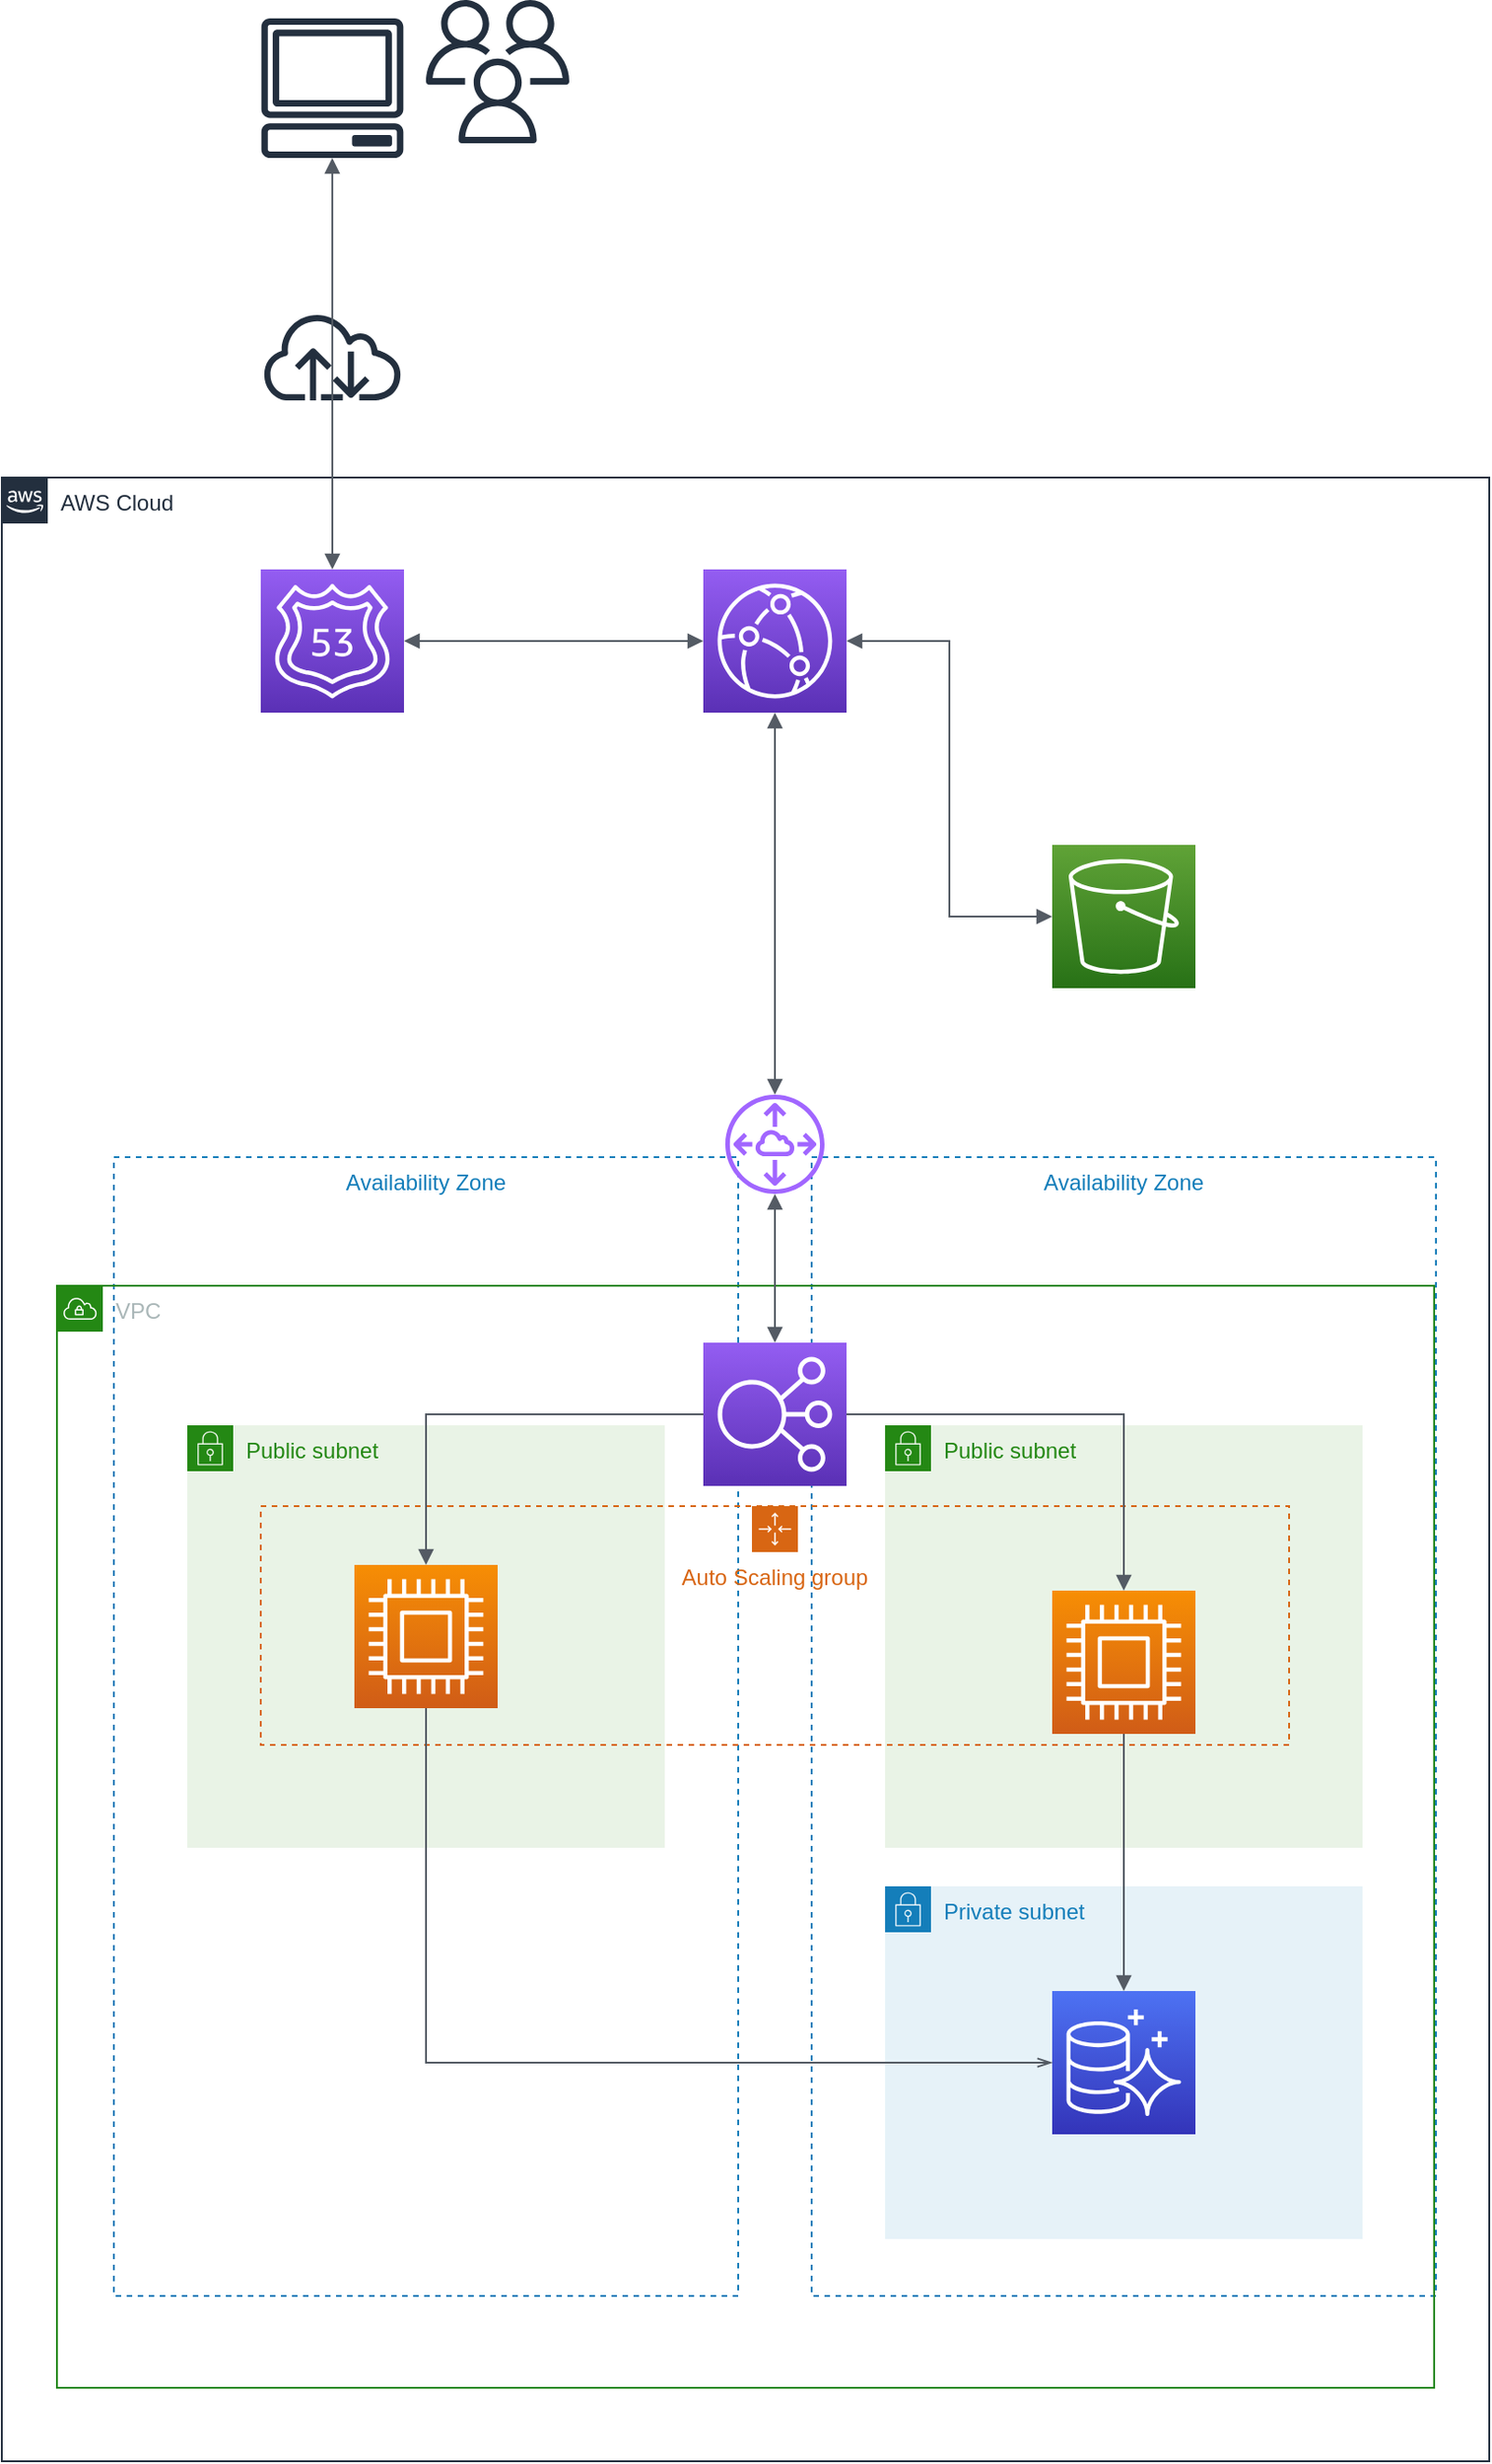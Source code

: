<mxfile version="15.5.9" type="github"><diagram id="sPZR_G8OKAHno7srQGCF" name="Page-1"><mxGraphModel dx="1787" dy="2365" grid="1" gridSize="10" guides="1" tooltips="1" connect="1" arrows="1" fold="1" page="1" pageScale="1" pageWidth="827" pageHeight="1169" math="0" shadow="0"><root><mxCell id="0"/><mxCell id="1" parent="0"/><mxCell id="6S3aFsnTeGh99FKNpcGe-6" value="Availability Zone" style="fillColor=none;strokeColor=#147EBA;dashed=1;verticalAlign=top;fontStyle=0;fontColor=#147EBA;" vertex="1" parent="1"><mxGeometry x="70" y="310" width="340" height="620" as="geometry"/></mxCell><mxCell id="6S3aFsnTeGh99FKNpcGe-1" value="AWS Cloud" style="points=[[0,0],[0.25,0],[0.5,0],[0.75,0],[1,0],[1,0.25],[1,0.5],[1,0.75],[1,1],[0.75,1],[0.5,1],[0.25,1],[0,1],[0,0.75],[0,0.5],[0,0.25]];outlineConnect=0;gradientColor=none;html=1;whiteSpace=wrap;fontSize=12;fontStyle=0;shape=mxgraph.aws4.group;grIcon=mxgraph.aws4.group_aws_cloud_alt;strokeColor=#232F3E;fillColor=none;verticalAlign=top;align=left;spacingLeft=30;fontColor=#232F3E;dashed=0;" vertex="1" parent="1"><mxGeometry x="9" y="-60" width="810" height="1080" as="geometry"/></mxCell><mxCell id="6S3aFsnTeGh99FKNpcGe-10" value="Availability Zone" style="fillColor=none;strokeColor=#147EBA;dashed=1;verticalAlign=top;fontStyle=0;fontColor=#147EBA;" vertex="1" parent="1"><mxGeometry x="450" y="310" width="340" height="620" as="geometry"/></mxCell><mxCell id="6S3aFsnTeGh99FKNpcGe-7" value="VPC" style="points=[[0,0],[0.25,0],[0.5,0],[0.75,0],[1,0],[1,0.25],[1,0.5],[1,0.75],[1,1],[0.75,1],[0.5,1],[0.25,1],[0,1],[0,0.75],[0,0.5],[0,0.25]];outlineConnect=0;gradientColor=none;html=1;whiteSpace=wrap;fontSize=12;fontStyle=0;shape=mxgraph.aws4.group;grIcon=mxgraph.aws4.group_vpc;strokeColor=#248814;fillColor=none;verticalAlign=top;align=left;spacingLeft=30;fontColor=#AAB7B8;dashed=0;" vertex="1" parent="1"><mxGeometry x="39" y="380" width="750" height="600" as="geometry"/></mxCell><mxCell id="6S3aFsnTeGh99FKNpcGe-13" value="Public subnet" style="points=[[0,0],[0.25,0],[0.5,0],[0.75,0],[1,0],[1,0.25],[1,0.5],[1,0.75],[1,1],[0.75,1],[0.5,1],[0.25,1],[0,1],[0,0.75],[0,0.5],[0,0.25]];outlineConnect=0;gradientColor=none;html=1;whiteSpace=wrap;fontSize=12;fontStyle=0;shape=mxgraph.aws4.group;grIcon=mxgraph.aws4.group_security_group;grStroke=0;strokeColor=#248814;fillColor=#E9F3E6;verticalAlign=top;align=left;spacingLeft=30;fontColor=#248814;dashed=0;" vertex="1" parent="1"><mxGeometry x="110" y="456" width="260" height="230" as="geometry"/></mxCell><mxCell id="6S3aFsnTeGh99FKNpcGe-12" value="Public subnet" style="points=[[0,0],[0.25,0],[0.5,0],[0.75,0],[1,0],[1,0.25],[1,0.5],[1,0.75],[1,1],[0.75,1],[0.5,1],[0.25,1],[0,1],[0,0.75],[0,0.5],[0,0.25]];outlineConnect=0;gradientColor=none;html=1;whiteSpace=wrap;fontSize=12;fontStyle=0;shape=mxgraph.aws4.group;grIcon=mxgraph.aws4.group_security_group;grStroke=0;strokeColor=#248814;fillColor=#E9F3E6;verticalAlign=top;align=left;spacingLeft=30;fontColor=#248814;dashed=0;" vertex="1" parent="1"><mxGeometry x="490" y="456" width="260" height="230" as="geometry"/></mxCell><mxCell id="6S3aFsnTeGh99FKNpcGe-51" value="Auto Scaling group" style="points=[[0,0],[0.25,0],[0.5,0],[0.75,0],[1,0],[1,0.25],[1,0.5],[1,0.75],[1,1],[0.75,1],[0.5,1],[0.25,1],[0,1],[0,0.75],[0,0.5],[0,0.25]];outlineConnect=0;gradientColor=none;html=1;whiteSpace=wrap;fontSize=12;fontStyle=0;shape=mxgraph.aws4.groupCenter;grIcon=mxgraph.aws4.group_auto_scaling_group;grStroke=1;strokeColor=#D86613;fillColor=none;verticalAlign=top;align=center;fontColor=#D86613;dashed=1;spacingTop=25;" vertex="1" parent="1"><mxGeometry x="150" y="500" width="560" height="130" as="geometry"/></mxCell><mxCell id="6S3aFsnTeGh99FKNpcGe-11" value="Private subnet" style="points=[[0,0],[0.25,0],[0.5,0],[0.75,0],[1,0],[1,0.25],[1,0.5],[1,0.75],[1,1],[0.75,1],[0.5,1],[0.25,1],[0,1],[0,0.75],[0,0.5],[0,0.25]];outlineConnect=0;gradientColor=none;html=1;whiteSpace=wrap;fontSize=12;fontStyle=0;shape=mxgraph.aws4.group;grIcon=mxgraph.aws4.group_security_group;grStroke=0;strokeColor=#147EBA;fillColor=#E6F2F8;verticalAlign=top;align=left;spacingLeft=30;fontColor=#147EBA;dashed=0;" vertex="1" parent="1"><mxGeometry x="490" y="707" width="260" height="192" as="geometry"/></mxCell><mxCell id="6S3aFsnTeGh99FKNpcGe-2" value="" style="sketch=0;points=[[0,0,0],[0.25,0,0],[0.5,0,0],[0.75,0,0],[1,0,0],[0,1,0],[0.25,1,0],[0.5,1,0],[0.75,1,0],[1,1,0],[0,0.25,0],[0,0.5,0],[0,0.75,0],[1,0.25,0],[1,0.5,0],[1,0.75,0]];outlineConnect=0;fontColor=#232F3E;gradientColor=#4D72F3;gradientDirection=north;fillColor=#3334B9;strokeColor=#ffffff;dashed=0;verticalLabelPosition=bottom;verticalAlign=top;align=center;html=1;fontSize=12;fontStyle=0;aspect=fixed;shape=mxgraph.aws4.resourceIcon;resIcon=mxgraph.aws4.aurora;" vertex="1" parent="1"><mxGeometry x="581" y="764" width="78" height="78" as="geometry"/></mxCell><mxCell id="6S3aFsnTeGh99FKNpcGe-14" value="" style="sketch=0;points=[[0,0,0],[0.25,0,0],[0.5,0,0],[0.75,0,0],[1,0,0],[0,1,0],[0.25,1,0],[0.5,1,0],[0.75,1,0],[1,1,0],[0,0.25,0],[0,0.5,0],[0,0.75,0],[1,0.25,0],[1,0.5,0],[1,0.75,0]];outlineConnect=0;fontColor=#232F3E;gradientColor=#F78E04;gradientDirection=north;fillColor=#D05C17;strokeColor=#ffffff;dashed=0;verticalLabelPosition=bottom;verticalAlign=top;align=center;html=1;fontSize=12;fontStyle=0;aspect=fixed;shape=mxgraph.aws4.resourceIcon;resIcon=mxgraph.aws4.compute;" vertex="1" parent="1"><mxGeometry x="201" y="532" width="78" height="78" as="geometry"/></mxCell><mxCell id="6S3aFsnTeGh99FKNpcGe-15" value="" style="sketch=0;points=[[0,0,0],[0.25,0,0],[0.5,0,0],[0.75,0,0],[1,0,0],[0,1,0],[0.25,1,0],[0.5,1,0],[0.75,1,0],[1,1,0],[0,0.25,0],[0,0.5,0],[0,0.75,0],[1,0.25,0],[1,0.5,0],[1,0.75,0]];outlineConnect=0;fontColor=#232F3E;gradientColor=#F78E04;gradientDirection=north;fillColor=#D05C17;strokeColor=#ffffff;dashed=0;verticalLabelPosition=bottom;verticalAlign=top;align=center;html=1;fontSize=12;fontStyle=0;aspect=fixed;shape=mxgraph.aws4.resourceIcon;resIcon=mxgraph.aws4.compute;" vertex="1" parent="1"><mxGeometry x="581" y="546" width="78" height="78" as="geometry"/></mxCell><mxCell id="6S3aFsnTeGh99FKNpcGe-24" value="" style="sketch=0;points=[[0,0,0],[0.25,0,0],[0.5,0,0],[0.75,0,0],[1,0,0],[0,1,0],[0.25,1,0],[0.5,1,0],[0.75,1,0],[1,1,0],[0,0.25,0],[0,0.5,0],[0,0.75,0],[1,0.25,0],[1,0.5,0],[1,0.75,0]];outlineConnect=0;fontColor=#232F3E;gradientColor=#945DF2;gradientDirection=north;fillColor=#5A30B5;strokeColor=#ffffff;dashed=0;verticalLabelPosition=bottom;verticalAlign=top;align=center;html=1;fontSize=12;fontStyle=0;aspect=fixed;shape=mxgraph.aws4.resourceIcon;resIcon=mxgraph.aws4.elastic_load_balancing;" vertex="1" parent="1"><mxGeometry x="391" y="411" width="78" height="78" as="geometry"/></mxCell><mxCell id="6S3aFsnTeGh99FKNpcGe-25" value="" style="sketch=0;points=[[0,0,0],[0.25,0,0],[0.5,0,0],[0.75,0,0],[1,0,0],[0,1,0],[0.25,1,0],[0.5,1,0],[0.75,1,0],[1,1,0],[0,0.25,0],[0,0.5,0],[0,0.75,0],[1,0.25,0],[1,0.5,0],[1,0.75,0]];outlineConnect=0;fontColor=#232F3E;gradientColor=#945DF2;gradientDirection=north;fillColor=#5A30B5;strokeColor=#ffffff;dashed=0;verticalLabelPosition=bottom;verticalAlign=top;align=center;html=1;fontSize=12;fontStyle=0;aspect=fixed;shape=mxgraph.aws4.resourceIcon;resIcon=mxgraph.aws4.cloudfront;" vertex="1" parent="1"><mxGeometry x="391" y="-10" width="78" height="78" as="geometry"/></mxCell><mxCell id="6S3aFsnTeGh99FKNpcGe-26" value="" style="sketch=0;points=[[0,0,0],[0.25,0,0],[0.5,0,0],[0.75,0,0],[1,0,0],[0,1,0],[0.25,1,0],[0.5,1,0],[0.75,1,0],[1,1,0],[0,0.25,0],[0,0.5,0],[0,0.75,0],[1,0.25,0],[1,0.5,0],[1,0.75,0]];outlineConnect=0;fontColor=#232F3E;gradientColor=#945DF2;gradientDirection=north;fillColor=#5A30B5;strokeColor=#ffffff;dashed=0;verticalLabelPosition=bottom;verticalAlign=top;align=center;html=1;fontSize=12;fontStyle=0;aspect=fixed;shape=mxgraph.aws4.resourceIcon;resIcon=mxgraph.aws4.route_53;" vertex="1" parent="1"><mxGeometry x="150" y="-10" width="78" height="78" as="geometry"/></mxCell><mxCell id="6S3aFsnTeGh99FKNpcGe-28" value="" style="sketch=0;outlineConnect=0;fontColor=#232F3E;gradientColor=none;fillColor=#A166FF;strokeColor=none;dashed=0;verticalLabelPosition=bottom;verticalAlign=top;align=center;html=1;fontSize=12;fontStyle=0;aspect=fixed;pointerEvents=1;shape=mxgraph.aws4.peering;" vertex="1" parent="1"><mxGeometry x="403" y="276" width="54" height="54" as="geometry"/></mxCell><mxCell id="6S3aFsnTeGh99FKNpcGe-31" value="" style="sketch=0;points=[[0,0,0],[0.25,0,0],[0.5,0,0],[0.75,0,0],[1,0,0],[0,1,0],[0.25,1,0],[0.5,1,0],[0.75,1,0],[1,1,0],[0,0.25,0],[0,0.5,0],[0,0.75,0],[1,0.25,0],[1,0.5,0],[1,0.75,0]];outlineConnect=0;fontColor=#232F3E;gradientColor=#60A337;gradientDirection=north;fillColor=#277116;strokeColor=#ffffff;dashed=0;verticalLabelPosition=bottom;verticalAlign=top;align=center;html=1;fontSize=12;fontStyle=0;aspect=fixed;shape=mxgraph.aws4.resourceIcon;resIcon=mxgraph.aws4.s3;" vertex="1" parent="1"><mxGeometry x="581" y="140" width="78" height="78" as="geometry"/></mxCell><mxCell id="6S3aFsnTeGh99FKNpcGe-32" value="" style="edgeStyle=orthogonalEdgeStyle;html=1;endArrow=block;elbow=vertical;startArrow=none;startFill=1;endFill=1;strokeColor=#545B64;rounded=0;entryX=0.5;entryY=0;entryDx=0;entryDy=0;entryPerimeter=0;exitX=0.5;exitY=1;exitDx=0;exitDy=0;exitPerimeter=0;" edge="1" parent="1" source="6S3aFsnTeGh99FKNpcGe-15" target="6S3aFsnTeGh99FKNpcGe-2"><mxGeometry width="100" relative="1" as="geometry"><mxPoint x="620" y="530" as="sourcePoint"/><mxPoint x="410" y="-130" as="targetPoint"/><Array as="points"><mxPoint x="620" y="710"/><mxPoint x="620" y="710"/></Array></mxGeometry></mxCell><mxCell id="6S3aFsnTeGh99FKNpcGe-33" value="" style="sketch=0;outlineConnect=0;fontColor=#232F3E;gradientColor=none;fillColor=#232F3E;strokeColor=none;dashed=0;verticalLabelPosition=bottom;verticalAlign=top;align=center;html=1;fontSize=12;fontStyle=0;aspect=fixed;pointerEvents=1;shape=mxgraph.aws4.client;" vertex="1" parent="1"><mxGeometry x="150" y="-310" width="78" height="76" as="geometry"/></mxCell><mxCell id="6S3aFsnTeGh99FKNpcGe-36" value="" style="edgeStyle=orthogonalEdgeStyle;html=1;endArrow=block;elbow=vertical;startArrow=block;startFill=1;endFill=1;strokeColor=#545B64;rounded=0;exitX=1;exitY=0.5;exitDx=0;exitDy=0;exitPerimeter=0;entryX=0;entryY=0.5;entryDx=0;entryDy=0;entryPerimeter=0;" edge="1" parent="1" source="6S3aFsnTeGh99FKNpcGe-25" target="6S3aFsnTeGh99FKNpcGe-31"><mxGeometry width="100" relative="1" as="geometry"><mxPoint x="510" y="-2" as="sourcePoint"/><mxPoint x="610" y="-2" as="targetPoint"/></mxGeometry></mxCell><mxCell id="6S3aFsnTeGh99FKNpcGe-41" value="" style="edgeStyle=orthogonalEdgeStyle;html=1;endArrow=block;elbow=vertical;startArrow=block;startFill=1;endFill=1;strokeColor=#545B64;rounded=0;entryX=0.5;entryY=0;entryDx=0;entryDy=0;entryPerimeter=0;" edge="1" parent="1" source="6S3aFsnTeGh99FKNpcGe-28" target="6S3aFsnTeGh99FKNpcGe-24"><mxGeometry width="100" relative="1" as="geometry"><mxPoint x="369" y="360" as="sourcePoint"/><mxPoint x="469" y="360" as="targetPoint"/><Array as="points"/></mxGeometry></mxCell><mxCell id="6S3aFsnTeGh99FKNpcGe-42" value="" style="edgeStyle=orthogonalEdgeStyle;html=1;endArrow=block;elbow=vertical;startArrow=block;startFill=1;endFill=1;strokeColor=#545B64;rounded=0;entryX=0.5;entryY=1;entryDx=0;entryDy=0;entryPerimeter=0;" edge="1" parent="1" source="6S3aFsnTeGh99FKNpcGe-28" target="6S3aFsnTeGh99FKNpcGe-25"><mxGeometry width="100" relative="1" as="geometry"><mxPoint x="400" y="320" as="sourcePoint"/><mxPoint x="500" y="320" as="targetPoint"/></mxGeometry></mxCell><mxCell id="6S3aFsnTeGh99FKNpcGe-43" value="" style="sketch=0;outlineConnect=0;fontColor=#232F3E;gradientColor=none;fillColor=#232F3E;strokeColor=none;dashed=0;verticalLabelPosition=bottom;verticalAlign=top;align=center;html=1;fontSize=12;fontStyle=0;aspect=fixed;pointerEvents=1;shape=mxgraph.aws4.internet;" vertex="1" parent="1"><mxGeometry x="150" y="-150" width="78" height="48" as="geometry"/></mxCell><mxCell id="6S3aFsnTeGh99FKNpcGe-44" value="" style="sketch=0;outlineConnect=0;fontColor=#232F3E;gradientColor=none;fillColor=#232F3E;strokeColor=none;dashed=0;verticalLabelPosition=bottom;verticalAlign=top;align=center;html=1;fontSize=12;fontStyle=0;aspect=fixed;pointerEvents=1;shape=mxgraph.aws4.users;" vertex="1" parent="1"><mxGeometry x="240" y="-320" width="78" height="78" as="geometry"/></mxCell><mxCell id="6S3aFsnTeGh99FKNpcGe-46" value="" style="edgeStyle=orthogonalEdgeStyle;html=1;endArrow=block;elbow=vertical;startArrow=block;startFill=1;endFill=1;strokeColor=#545B64;rounded=0;entryX=0.5;entryY=0;entryDx=0;entryDy=0;entryPerimeter=0;" edge="1" parent="1" source="6S3aFsnTeGh99FKNpcGe-33" target="6S3aFsnTeGh99FKNpcGe-26"><mxGeometry width="100" relative="1" as="geometry"><mxPoint x="150" y="-170" as="sourcePoint"/><mxPoint x="250" y="-170" as="targetPoint"/></mxGeometry></mxCell><mxCell id="6S3aFsnTeGh99FKNpcGe-48" value="" style="edgeStyle=orthogonalEdgeStyle;html=1;endArrow=block;elbow=vertical;startArrow=block;startFill=1;endFill=1;strokeColor=#545B64;rounded=0;entryX=0;entryY=0.5;entryDx=0;entryDy=0;entryPerimeter=0;exitX=1;exitY=0.5;exitDx=0;exitDy=0;exitPerimeter=0;" edge="1" parent="1" source="6S3aFsnTeGh99FKNpcGe-26" target="6S3aFsnTeGh99FKNpcGe-25"><mxGeometry width="100" relative="1" as="geometry"><mxPoint x="260" y="-20" as="sourcePoint"/><mxPoint x="330" y="-10" as="targetPoint"/></mxGeometry></mxCell><mxCell id="6S3aFsnTeGh99FKNpcGe-53" value="" style="edgeStyle=orthogonalEdgeStyle;html=1;endArrow=none;elbow=vertical;startArrow=openThin;startFill=0;strokeColor=#545B64;rounded=0;entryX=0.5;entryY=1;entryDx=0;entryDy=0;entryPerimeter=0;exitX=0;exitY=0.5;exitDx=0;exitDy=0;exitPerimeter=0;" edge="1" parent="1" source="6S3aFsnTeGh99FKNpcGe-2" target="6S3aFsnTeGh99FKNpcGe-14"><mxGeometry width="100" relative="1" as="geometry"><mxPoint x="240" y="700" as="sourcePoint"/><mxPoint x="570" y="810" as="targetPoint"/></mxGeometry></mxCell><mxCell id="6S3aFsnTeGh99FKNpcGe-54" value="" style="edgeStyle=orthogonalEdgeStyle;html=1;endArrow=block;elbow=vertical;startArrow=none;endFill=1;strokeColor=#545B64;rounded=0;entryX=0.5;entryY=0;entryDx=0;entryDy=0;entryPerimeter=0;exitX=1;exitY=0.5;exitDx=0;exitDy=0;exitPerimeter=0;" edge="1" parent="1" source="6S3aFsnTeGh99FKNpcGe-24" target="6S3aFsnTeGh99FKNpcGe-15"><mxGeometry width="100" relative="1" as="geometry"><mxPoint x="530" y="430" as="sourcePoint"/><mxPoint x="630" y="430" as="targetPoint"/></mxGeometry></mxCell><mxCell id="6S3aFsnTeGh99FKNpcGe-55" value="" style="edgeStyle=orthogonalEdgeStyle;html=1;endArrow=none;elbow=vertical;startArrow=block;startFill=1;strokeColor=#545B64;rounded=0;entryX=0;entryY=0.5;entryDx=0;entryDy=0;entryPerimeter=0;exitX=0.5;exitY=0;exitDx=0;exitDy=0;exitPerimeter=0;" edge="1" parent="1" source="6S3aFsnTeGh99FKNpcGe-14" target="6S3aFsnTeGh99FKNpcGe-24"><mxGeometry width="100" relative="1" as="geometry"><mxPoint x="280" y="430" as="sourcePoint"/><mxPoint x="380" y="430" as="targetPoint"/><Array as="points"><mxPoint x="240" y="450"/></Array></mxGeometry></mxCell></root></mxGraphModel></diagram></mxfile>